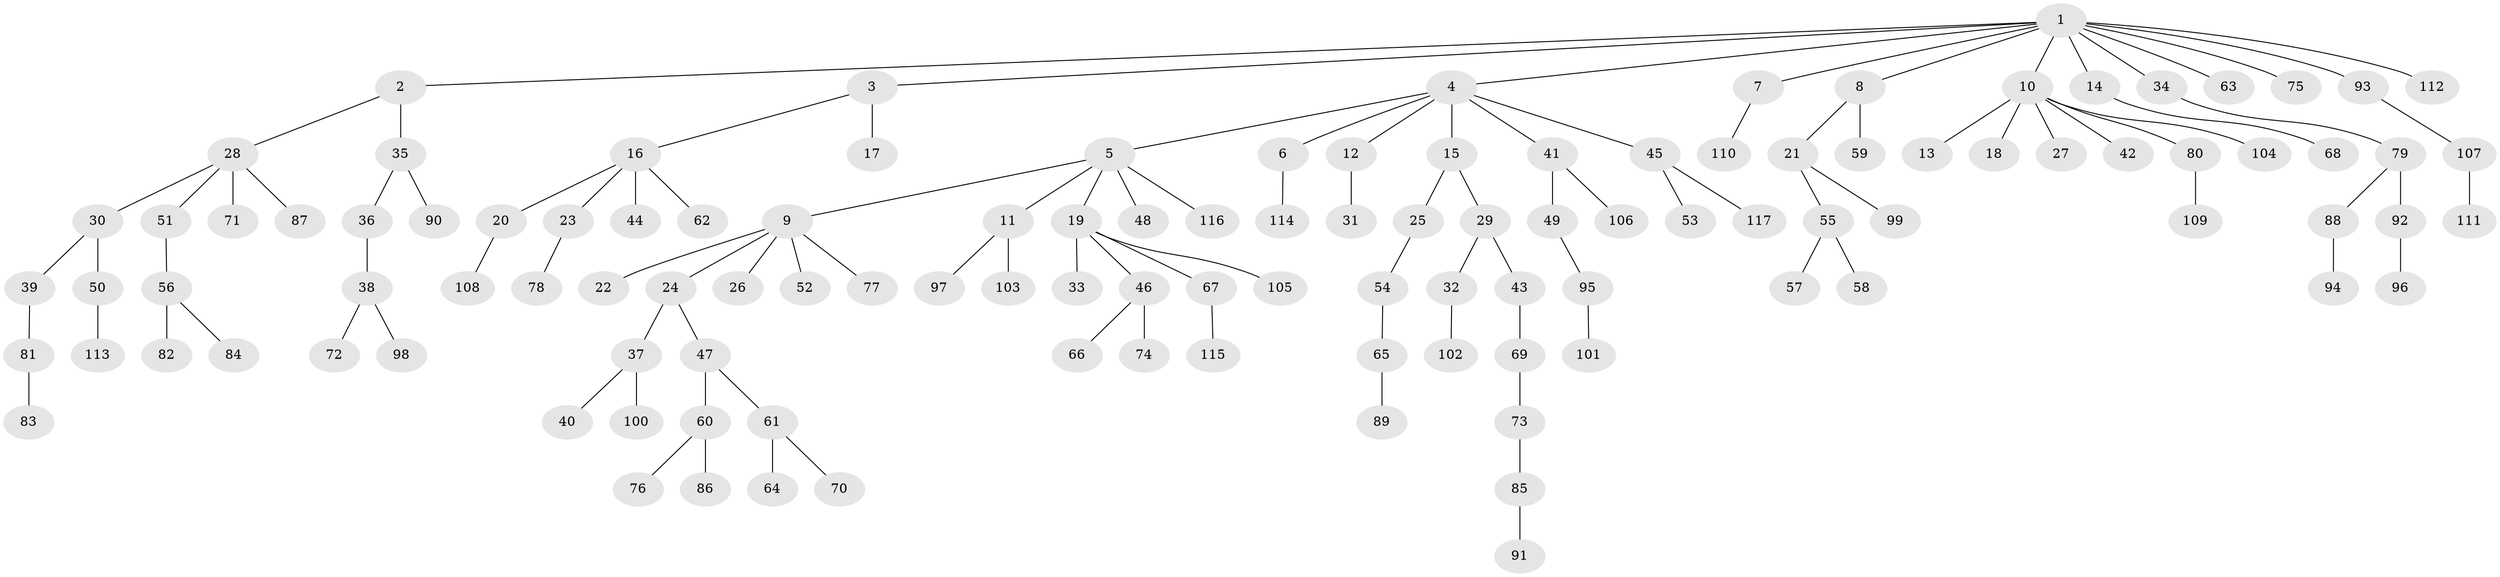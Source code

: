 // Generated by graph-tools (version 1.1) at 2025/15/03/09/25 04:15:37]
// undirected, 117 vertices, 116 edges
graph export_dot {
graph [start="1"]
  node [color=gray90,style=filled];
  1;
  2;
  3;
  4;
  5;
  6;
  7;
  8;
  9;
  10;
  11;
  12;
  13;
  14;
  15;
  16;
  17;
  18;
  19;
  20;
  21;
  22;
  23;
  24;
  25;
  26;
  27;
  28;
  29;
  30;
  31;
  32;
  33;
  34;
  35;
  36;
  37;
  38;
  39;
  40;
  41;
  42;
  43;
  44;
  45;
  46;
  47;
  48;
  49;
  50;
  51;
  52;
  53;
  54;
  55;
  56;
  57;
  58;
  59;
  60;
  61;
  62;
  63;
  64;
  65;
  66;
  67;
  68;
  69;
  70;
  71;
  72;
  73;
  74;
  75;
  76;
  77;
  78;
  79;
  80;
  81;
  82;
  83;
  84;
  85;
  86;
  87;
  88;
  89;
  90;
  91;
  92;
  93;
  94;
  95;
  96;
  97;
  98;
  99;
  100;
  101;
  102;
  103;
  104;
  105;
  106;
  107;
  108;
  109;
  110;
  111;
  112;
  113;
  114;
  115;
  116;
  117;
  1 -- 2;
  1 -- 3;
  1 -- 4;
  1 -- 7;
  1 -- 8;
  1 -- 10;
  1 -- 14;
  1 -- 34;
  1 -- 63;
  1 -- 75;
  1 -- 93;
  1 -- 112;
  2 -- 28;
  2 -- 35;
  3 -- 16;
  3 -- 17;
  4 -- 5;
  4 -- 6;
  4 -- 12;
  4 -- 15;
  4 -- 41;
  4 -- 45;
  5 -- 9;
  5 -- 11;
  5 -- 19;
  5 -- 48;
  5 -- 116;
  6 -- 114;
  7 -- 110;
  8 -- 21;
  8 -- 59;
  9 -- 22;
  9 -- 24;
  9 -- 26;
  9 -- 52;
  9 -- 77;
  10 -- 13;
  10 -- 18;
  10 -- 27;
  10 -- 42;
  10 -- 80;
  10 -- 104;
  11 -- 97;
  11 -- 103;
  12 -- 31;
  14 -- 68;
  15 -- 25;
  15 -- 29;
  16 -- 20;
  16 -- 23;
  16 -- 44;
  16 -- 62;
  19 -- 33;
  19 -- 46;
  19 -- 67;
  19 -- 105;
  20 -- 108;
  21 -- 55;
  21 -- 99;
  23 -- 78;
  24 -- 37;
  24 -- 47;
  25 -- 54;
  28 -- 30;
  28 -- 51;
  28 -- 71;
  28 -- 87;
  29 -- 32;
  29 -- 43;
  30 -- 39;
  30 -- 50;
  32 -- 102;
  34 -- 79;
  35 -- 36;
  35 -- 90;
  36 -- 38;
  37 -- 40;
  37 -- 100;
  38 -- 72;
  38 -- 98;
  39 -- 81;
  41 -- 49;
  41 -- 106;
  43 -- 69;
  45 -- 53;
  45 -- 117;
  46 -- 66;
  46 -- 74;
  47 -- 60;
  47 -- 61;
  49 -- 95;
  50 -- 113;
  51 -- 56;
  54 -- 65;
  55 -- 57;
  55 -- 58;
  56 -- 82;
  56 -- 84;
  60 -- 76;
  60 -- 86;
  61 -- 64;
  61 -- 70;
  65 -- 89;
  67 -- 115;
  69 -- 73;
  73 -- 85;
  79 -- 88;
  79 -- 92;
  80 -- 109;
  81 -- 83;
  85 -- 91;
  88 -- 94;
  92 -- 96;
  93 -- 107;
  95 -- 101;
  107 -- 111;
}

